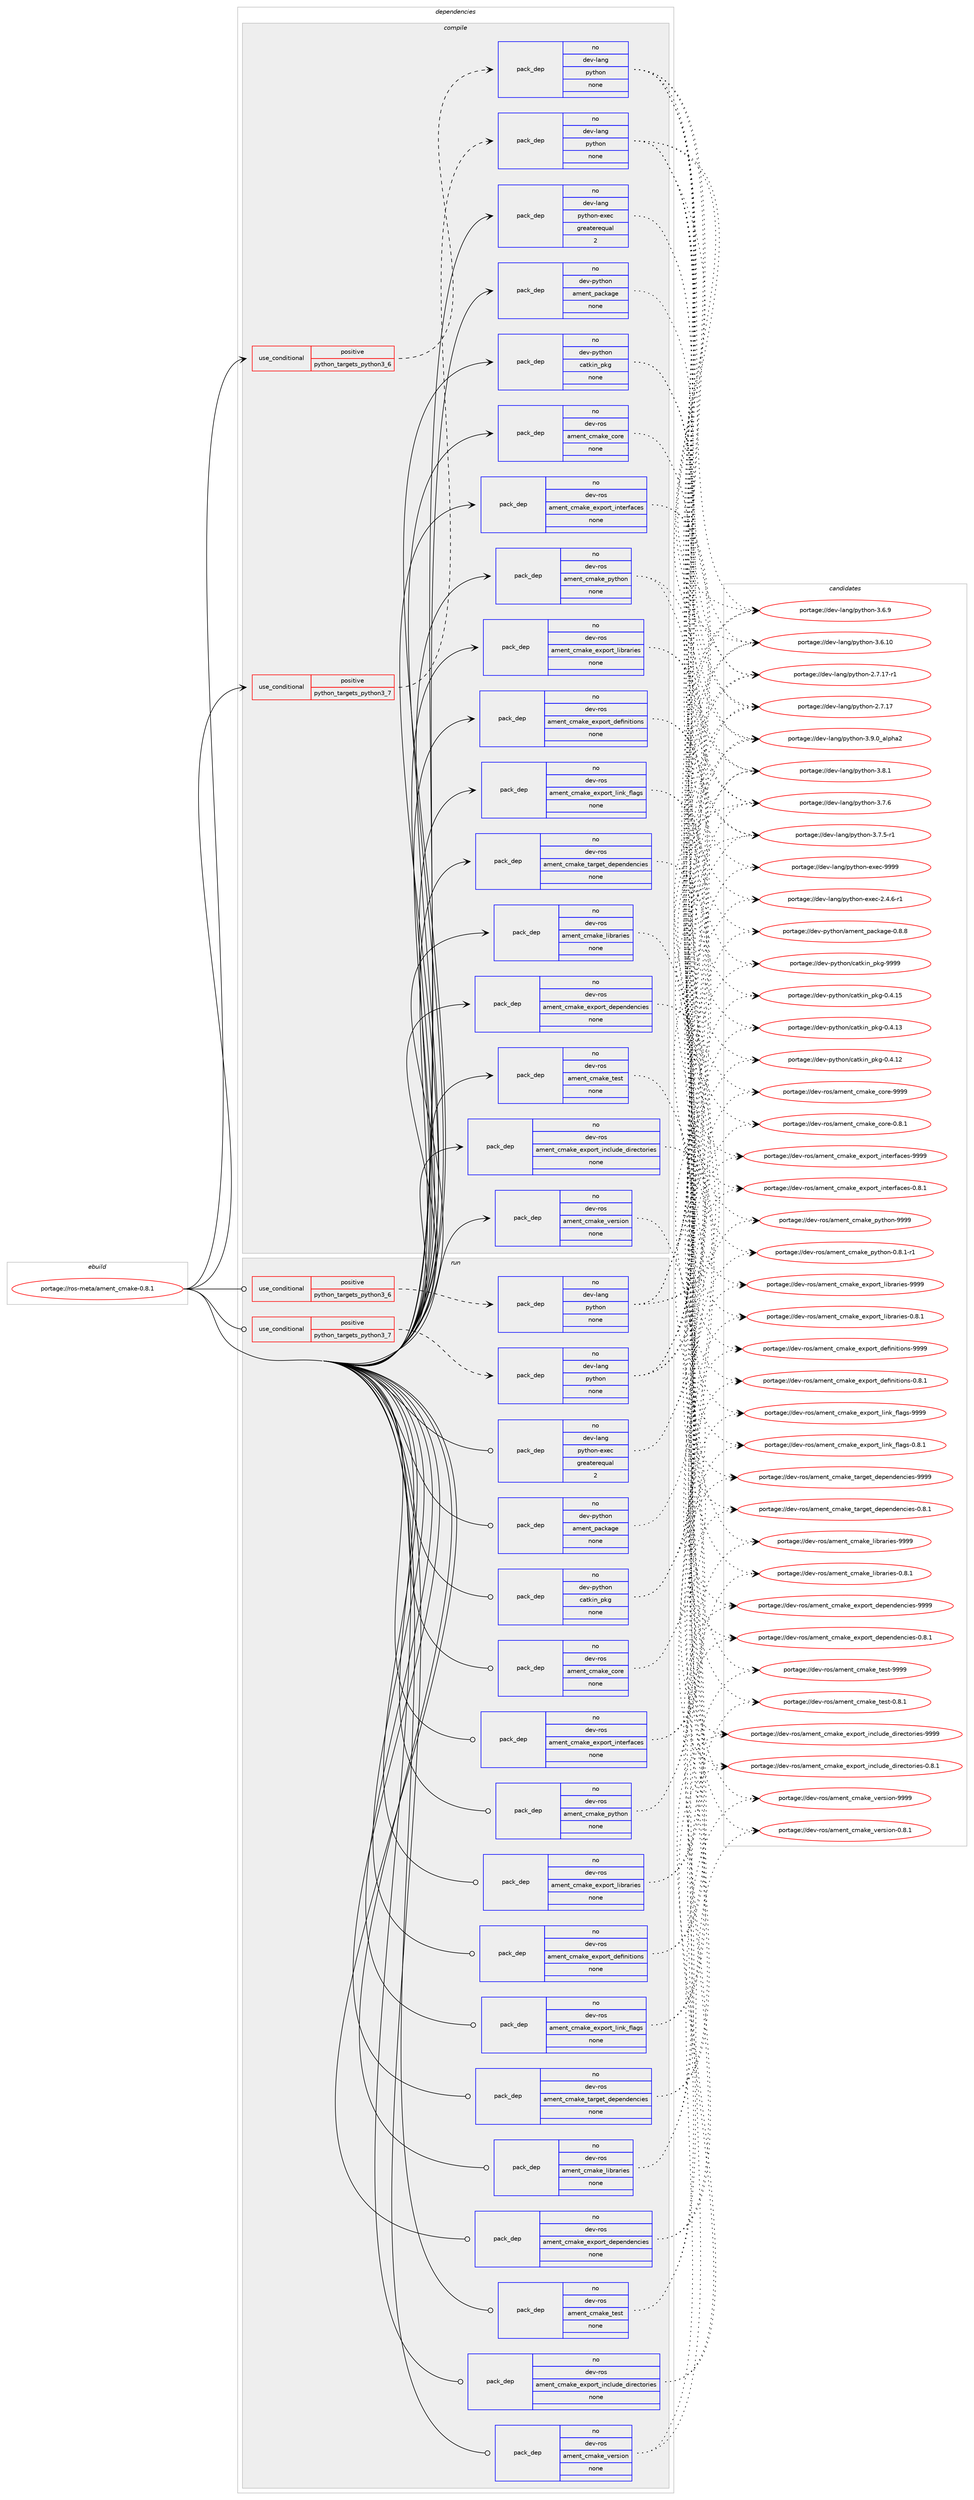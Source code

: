digraph prolog {

# *************
# Graph options
# *************

newrank=true;
concentrate=true;
compound=true;
graph [rankdir=LR,fontname=Helvetica,fontsize=10,ranksep=1.5];#, ranksep=2.5, nodesep=0.2];
edge  [arrowhead=vee];
node  [fontname=Helvetica,fontsize=10];

# **********
# The ebuild
# **********

subgraph cluster_leftcol {
color=gray;
rank=same;
label=<<i>ebuild</i>>;
id [label="portage://ros-meta/ament_cmake-0.8.1", color=red, width=4, href="../ros-meta/ament_cmake-0.8.1.svg"];
}

# ****************
# The dependencies
# ****************

subgraph cluster_midcol {
color=gray;
label=<<i>dependencies</i>>;
subgraph cluster_compile {
fillcolor="#eeeeee";
style=filled;
label=<<i>compile</i>>;
subgraph cond20622 {
dependency105198 [label=<<TABLE BORDER="0" CELLBORDER="1" CELLSPACING="0" CELLPADDING="4"><TR><TD ROWSPAN="3" CELLPADDING="10">use_conditional</TD></TR><TR><TD>positive</TD></TR><TR><TD>python_targets_python3_6</TD></TR></TABLE>>, shape=none, color=red];
subgraph pack82808 {
dependency105199 [label=<<TABLE BORDER="0" CELLBORDER="1" CELLSPACING="0" CELLPADDING="4" WIDTH="220"><TR><TD ROWSPAN="6" CELLPADDING="30">pack_dep</TD></TR><TR><TD WIDTH="110">no</TD></TR><TR><TD>dev-lang</TD></TR><TR><TD>python</TD></TR><TR><TD>none</TD></TR><TR><TD></TD></TR></TABLE>>, shape=none, color=blue];
}
dependency105198:e -> dependency105199:w [weight=20,style="dashed",arrowhead="vee"];
}
id:e -> dependency105198:w [weight=20,style="solid",arrowhead="vee"];
subgraph cond20623 {
dependency105200 [label=<<TABLE BORDER="0" CELLBORDER="1" CELLSPACING="0" CELLPADDING="4"><TR><TD ROWSPAN="3" CELLPADDING="10">use_conditional</TD></TR><TR><TD>positive</TD></TR><TR><TD>python_targets_python3_7</TD></TR></TABLE>>, shape=none, color=red];
subgraph pack82809 {
dependency105201 [label=<<TABLE BORDER="0" CELLBORDER="1" CELLSPACING="0" CELLPADDING="4" WIDTH="220"><TR><TD ROWSPAN="6" CELLPADDING="30">pack_dep</TD></TR><TR><TD WIDTH="110">no</TD></TR><TR><TD>dev-lang</TD></TR><TR><TD>python</TD></TR><TR><TD>none</TD></TR><TR><TD></TD></TR></TABLE>>, shape=none, color=blue];
}
dependency105200:e -> dependency105201:w [weight=20,style="dashed",arrowhead="vee"];
}
id:e -> dependency105200:w [weight=20,style="solid",arrowhead="vee"];
subgraph pack82810 {
dependency105202 [label=<<TABLE BORDER="0" CELLBORDER="1" CELLSPACING="0" CELLPADDING="4" WIDTH="220"><TR><TD ROWSPAN="6" CELLPADDING="30">pack_dep</TD></TR><TR><TD WIDTH="110">no</TD></TR><TR><TD>dev-lang</TD></TR><TR><TD>python-exec</TD></TR><TR><TD>greaterequal</TD></TR><TR><TD>2</TD></TR></TABLE>>, shape=none, color=blue];
}
id:e -> dependency105202:w [weight=20,style="solid",arrowhead="vee"];
subgraph pack82811 {
dependency105203 [label=<<TABLE BORDER="0" CELLBORDER="1" CELLSPACING="0" CELLPADDING="4" WIDTH="220"><TR><TD ROWSPAN="6" CELLPADDING="30">pack_dep</TD></TR><TR><TD WIDTH="110">no</TD></TR><TR><TD>dev-python</TD></TR><TR><TD>ament_package</TD></TR><TR><TD>none</TD></TR><TR><TD></TD></TR></TABLE>>, shape=none, color=blue];
}
id:e -> dependency105203:w [weight=20,style="solid",arrowhead="vee"];
subgraph pack82812 {
dependency105204 [label=<<TABLE BORDER="0" CELLBORDER="1" CELLSPACING="0" CELLPADDING="4" WIDTH="220"><TR><TD ROWSPAN="6" CELLPADDING="30">pack_dep</TD></TR><TR><TD WIDTH="110">no</TD></TR><TR><TD>dev-python</TD></TR><TR><TD>catkin_pkg</TD></TR><TR><TD>none</TD></TR><TR><TD></TD></TR></TABLE>>, shape=none, color=blue];
}
id:e -> dependency105204:w [weight=20,style="solid",arrowhead="vee"];
subgraph pack82813 {
dependency105205 [label=<<TABLE BORDER="0" CELLBORDER="1" CELLSPACING="0" CELLPADDING="4" WIDTH="220"><TR><TD ROWSPAN="6" CELLPADDING="30">pack_dep</TD></TR><TR><TD WIDTH="110">no</TD></TR><TR><TD>dev-ros</TD></TR><TR><TD>ament_cmake_core</TD></TR><TR><TD>none</TD></TR><TR><TD></TD></TR></TABLE>>, shape=none, color=blue];
}
id:e -> dependency105205:w [weight=20,style="solid",arrowhead="vee"];
subgraph pack82814 {
dependency105206 [label=<<TABLE BORDER="0" CELLBORDER="1" CELLSPACING="0" CELLPADDING="4" WIDTH="220"><TR><TD ROWSPAN="6" CELLPADDING="30">pack_dep</TD></TR><TR><TD WIDTH="110">no</TD></TR><TR><TD>dev-ros</TD></TR><TR><TD>ament_cmake_export_definitions</TD></TR><TR><TD>none</TD></TR><TR><TD></TD></TR></TABLE>>, shape=none, color=blue];
}
id:e -> dependency105206:w [weight=20,style="solid",arrowhead="vee"];
subgraph pack82815 {
dependency105207 [label=<<TABLE BORDER="0" CELLBORDER="1" CELLSPACING="0" CELLPADDING="4" WIDTH="220"><TR><TD ROWSPAN="6" CELLPADDING="30">pack_dep</TD></TR><TR><TD WIDTH="110">no</TD></TR><TR><TD>dev-ros</TD></TR><TR><TD>ament_cmake_export_dependencies</TD></TR><TR><TD>none</TD></TR><TR><TD></TD></TR></TABLE>>, shape=none, color=blue];
}
id:e -> dependency105207:w [weight=20,style="solid",arrowhead="vee"];
subgraph pack82816 {
dependency105208 [label=<<TABLE BORDER="0" CELLBORDER="1" CELLSPACING="0" CELLPADDING="4" WIDTH="220"><TR><TD ROWSPAN="6" CELLPADDING="30">pack_dep</TD></TR><TR><TD WIDTH="110">no</TD></TR><TR><TD>dev-ros</TD></TR><TR><TD>ament_cmake_export_include_directories</TD></TR><TR><TD>none</TD></TR><TR><TD></TD></TR></TABLE>>, shape=none, color=blue];
}
id:e -> dependency105208:w [weight=20,style="solid",arrowhead="vee"];
subgraph pack82817 {
dependency105209 [label=<<TABLE BORDER="0" CELLBORDER="1" CELLSPACING="0" CELLPADDING="4" WIDTH="220"><TR><TD ROWSPAN="6" CELLPADDING="30">pack_dep</TD></TR><TR><TD WIDTH="110">no</TD></TR><TR><TD>dev-ros</TD></TR><TR><TD>ament_cmake_export_interfaces</TD></TR><TR><TD>none</TD></TR><TR><TD></TD></TR></TABLE>>, shape=none, color=blue];
}
id:e -> dependency105209:w [weight=20,style="solid",arrowhead="vee"];
subgraph pack82818 {
dependency105210 [label=<<TABLE BORDER="0" CELLBORDER="1" CELLSPACING="0" CELLPADDING="4" WIDTH="220"><TR><TD ROWSPAN="6" CELLPADDING="30">pack_dep</TD></TR><TR><TD WIDTH="110">no</TD></TR><TR><TD>dev-ros</TD></TR><TR><TD>ament_cmake_export_libraries</TD></TR><TR><TD>none</TD></TR><TR><TD></TD></TR></TABLE>>, shape=none, color=blue];
}
id:e -> dependency105210:w [weight=20,style="solid",arrowhead="vee"];
subgraph pack82819 {
dependency105211 [label=<<TABLE BORDER="0" CELLBORDER="1" CELLSPACING="0" CELLPADDING="4" WIDTH="220"><TR><TD ROWSPAN="6" CELLPADDING="30">pack_dep</TD></TR><TR><TD WIDTH="110">no</TD></TR><TR><TD>dev-ros</TD></TR><TR><TD>ament_cmake_export_link_flags</TD></TR><TR><TD>none</TD></TR><TR><TD></TD></TR></TABLE>>, shape=none, color=blue];
}
id:e -> dependency105211:w [weight=20,style="solid",arrowhead="vee"];
subgraph pack82820 {
dependency105212 [label=<<TABLE BORDER="0" CELLBORDER="1" CELLSPACING="0" CELLPADDING="4" WIDTH="220"><TR><TD ROWSPAN="6" CELLPADDING="30">pack_dep</TD></TR><TR><TD WIDTH="110">no</TD></TR><TR><TD>dev-ros</TD></TR><TR><TD>ament_cmake_libraries</TD></TR><TR><TD>none</TD></TR><TR><TD></TD></TR></TABLE>>, shape=none, color=blue];
}
id:e -> dependency105212:w [weight=20,style="solid",arrowhead="vee"];
subgraph pack82821 {
dependency105213 [label=<<TABLE BORDER="0" CELLBORDER="1" CELLSPACING="0" CELLPADDING="4" WIDTH="220"><TR><TD ROWSPAN="6" CELLPADDING="30">pack_dep</TD></TR><TR><TD WIDTH="110">no</TD></TR><TR><TD>dev-ros</TD></TR><TR><TD>ament_cmake_python</TD></TR><TR><TD>none</TD></TR><TR><TD></TD></TR></TABLE>>, shape=none, color=blue];
}
id:e -> dependency105213:w [weight=20,style="solid",arrowhead="vee"];
subgraph pack82822 {
dependency105214 [label=<<TABLE BORDER="0" CELLBORDER="1" CELLSPACING="0" CELLPADDING="4" WIDTH="220"><TR><TD ROWSPAN="6" CELLPADDING="30">pack_dep</TD></TR><TR><TD WIDTH="110">no</TD></TR><TR><TD>dev-ros</TD></TR><TR><TD>ament_cmake_target_dependencies</TD></TR><TR><TD>none</TD></TR><TR><TD></TD></TR></TABLE>>, shape=none, color=blue];
}
id:e -> dependency105214:w [weight=20,style="solid",arrowhead="vee"];
subgraph pack82823 {
dependency105215 [label=<<TABLE BORDER="0" CELLBORDER="1" CELLSPACING="0" CELLPADDING="4" WIDTH="220"><TR><TD ROWSPAN="6" CELLPADDING="30">pack_dep</TD></TR><TR><TD WIDTH="110">no</TD></TR><TR><TD>dev-ros</TD></TR><TR><TD>ament_cmake_test</TD></TR><TR><TD>none</TD></TR><TR><TD></TD></TR></TABLE>>, shape=none, color=blue];
}
id:e -> dependency105215:w [weight=20,style="solid",arrowhead="vee"];
subgraph pack82824 {
dependency105216 [label=<<TABLE BORDER="0" CELLBORDER="1" CELLSPACING="0" CELLPADDING="4" WIDTH="220"><TR><TD ROWSPAN="6" CELLPADDING="30">pack_dep</TD></TR><TR><TD WIDTH="110">no</TD></TR><TR><TD>dev-ros</TD></TR><TR><TD>ament_cmake_version</TD></TR><TR><TD>none</TD></TR><TR><TD></TD></TR></TABLE>>, shape=none, color=blue];
}
id:e -> dependency105216:w [weight=20,style="solid",arrowhead="vee"];
}
subgraph cluster_compileandrun {
fillcolor="#eeeeee";
style=filled;
label=<<i>compile and run</i>>;
}
subgraph cluster_run {
fillcolor="#eeeeee";
style=filled;
label=<<i>run</i>>;
subgraph cond20624 {
dependency105217 [label=<<TABLE BORDER="0" CELLBORDER="1" CELLSPACING="0" CELLPADDING="4"><TR><TD ROWSPAN="3" CELLPADDING="10">use_conditional</TD></TR><TR><TD>positive</TD></TR><TR><TD>python_targets_python3_6</TD></TR></TABLE>>, shape=none, color=red];
subgraph pack82825 {
dependency105218 [label=<<TABLE BORDER="0" CELLBORDER="1" CELLSPACING="0" CELLPADDING="4" WIDTH="220"><TR><TD ROWSPAN="6" CELLPADDING="30">pack_dep</TD></TR><TR><TD WIDTH="110">no</TD></TR><TR><TD>dev-lang</TD></TR><TR><TD>python</TD></TR><TR><TD>none</TD></TR><TR><TD></TD></TR></TABLE>>, shape=none, color=blue];
}
dependency105217:e -> dependency105218:w [weight=20,style="dashed",arrowhead="vee"];
}
id:e -> dependency105217:w [weight=20,style="solid",arrowhead="odot"];
subgraph cond20625 {
dependency105219 [label=<<TABLE BORDER="0" CELLBORDER="1" CELLSPACING="0" CELLPADDING="4"><TR><TD ROWSPAN="3" CELLPADDING="10">use_conditional</TD></TR><TR><TD>positive</TD></TR><TR><TD>python_targets_python3_7</TD></TR></TABLE>>, shape=none, color=red];
subgraph pack82826 {
dependency105220 [label=<<TABLE BORDER="0" CELLBORDER="1" CELLSPACING="0" CELLPADDING="4" WIDTH="220"><TR><TD ROWSPAN="6" CELLPADDING="30">pack_dep</TD></TR><TR><TD WIDTH="110">no</TD></TR><TR><TD>dev-lang</TD></TR><TR><TD>python</TD></TR><TR><TD>none</TD></TR><TR><TD></TD></TR></TABLE>>, shape=none, color=blue];
}
dependency105219:e -> dependency105220:w [weight=20,style="dashed",arrowhead="vee"];
}
id:e -> dependency105219:w [weight=20,style="solid",arrowhead="odot"];
subgraph pack82827 {
dependency105221 [label=<<TABLE BORDER="0" CELLBORDER="1" CELLSPACING="0" CELLPADDING="4" WIDTH="220"><TR><TD ROWSPAN="6" CELLPADDING="30">pack_dep</TD></TR><TR><TD WIDTH="110">no</TD></TR><TR><TD>dev-lang</TD></TR><TR><TD>python-exec</TD></TR><TR><TD>greaterequal</TD></TR><TR><TD>2</TD></TR></TABLE>>, shape=none, color=blue];
}
id:e -> dependency105221:w [weight=20,style="solid",arrowhead="odot"];
subgraph pack82828 {
dependency105222 [label=<<TABLE BORDER="0" CELLBORDER="1" CELLSPACING="0" CELLPADDING="4" WIDTH="220"><TR><TD ROWSPAN="6" CELLPADDING="30">pack_dep</TD></TR><TR><TD WIDTH="110">no</TD></TR><TR><TD>dev-python</TD></TR><TR><TD>ament_package</TD></TR><TR><TD>none</TD></TR><TR><TD></TD></TR></TABLE>>, shape=none, color=blue];
}
id:e -> dependency105222:w [weight=20,style="solid",arrowhead="odot"];
subgraph pack82829 {
dependency105223 [label=<<TABLE BORDER="0" CELLBORDER="1" CELLSPACING="0" CELLPADDING="4" WIDTH="220"><TR><TD ROWSPAN="6" CELLPADDING="30">pack_dep</TD></TR><TR><TD WIDTH="110">no</TD></TR><TR><TD>dev-python</TD></TR><TR><TD>catkin_pkg</TD></TR><TR><TD>none</TD></TR><TR><TD></TD></TR></TABLE>>, shape=none, color=blue];
}
id:e -> dependency105223:w [weight=20,style="solid",arrowhead="odot"];
subgraph pack82830 {
dependency105224 [label=<<TABLE BORDER="0" CELLBORDER="1" CELLSPACING="0" CELLPADDING="4" WIDTH="220"><TR><TD ROWSPAN="6" CELLPADDING="30">pack_dep</TD></TR><TR><TD WIDTH="110">no</TD></TR><TR><TD>dev-ros</TD></TR><TR><TD>ament_cmake_core</TD></TR><TR><TD>none</TD></TR><TR><TD></TD></TR></TABLE>>, shape=none, color=blue];
}
id:e -> dependency105224:w [weight=20,style="solid",arrowhead="odot"];
subgraph pack82831 {
dependency105225 [label=<<TABLE BORDER="0" CELLBORDER="1" CELLSPACING="0" CELLPADDING="4" WIDTH="220"><TR><TD ROWSPAN="6" CELLPADDING="30">pack_dep</TD></TR><TR><TD WIDTH="110">no</TD></TR><TR><TD>dev-ros</TD></TR><TR><TD>ament_cmake_export_definitions</TD></TR><TR><TD>none</TD></TR><TR><TD></TD></TR></TABLE>>, shape=none, color=blue];
}
id:e -> dependency105225:w [weight=20,style="solid",arrowhead="odot"];
subgraph pack82832 {
dependency105226 [label=<<TABLE BORDER="0" CELLBORDER="1" CELLSPACING="0" CELLPADDING="4" WIDTH="220"><TR><TD ROWSPAN="6" CELLPADDING="30">pack_dep</TD></TR><TR><TD WIDTH="110">no</TD></TR><TR><TD>dev-ros</TD></TR><TR><TD>ament_cmake_export_dependencies</TD></TR><TR><TD>none</TD></TR><TR><TD></TD></TR></TABLE>>, shape=none, color=blue];
}
id:e -> dependency105226:w [weight=20,style="solid",arrowhead="odot"];
subgraph pack82833 {
dependency105227 [label=<<TABLE BORDER="0" CELLBORDER="1" CELLSPACING="0" CELLPADDING="4" WIDTH="220"><TR><TD ROWSPAN="6" CELLPADDING="30">pack_dep</TD></TR><TR><TD WIDTH="110">no</TD></TR><TR><TD>dev-ros</TD></TR><TR><TD>ament_cmake_export_include_directories</TD></TR><TR><TD>none</TD></TR><TR><TD></TD></TR></TABLE>>, shape=none, color=blue];
}
id:e -> dependency105227:w [weight=20,style="solid",arrowhead="odot"];
subgraph pack82834 {
dependency105228 [label=<<TABLE BORDER="0" CELLBORDER="1" CELLSPACING="0" CELLPADDING="4" WIDTH="220"><TR><TD ROWSPAN="6" CELLPADDING="30">pack_dep</TD></TR><TR><TD WIDTH="110">no</TD></TR><TR><TD>dev-ros</TD></TR><TR><TD>ament_cmake_export_interfaces</TD></TR><TR><TD>none</TD></TR><TR><TD></TD></TR></TABLE>>, shape=none, color=blue];
}
id:e -> dependency105228:w [weight=20,style="solid",arrowhead="odot"];
subgraph pack82835 {
dependency105229 [label=<<TABLE BORDER="0" CELLBORDER="1" CELLSPACING="0" CELLPADDING="4" WIDTH="220"><TR><TD ROWSPAN="6" CELLPADDING="30">pack_dep</TD></TR><TR><TD WIDTH="110">no</TD></TR><TR><TD>dev-ros</TD></TR><TR><TD>ament_cmake_export_libraries</TD></TR><TR><TD>none</TD></TR><TR><TD></TD></TR></TABLE>>, shape=none, color=blue];
}
id:e -> dependency105229:w [weight=20,style="solid",arrowhead="odot"];
subgraph pack82836 {
dependency105230 [label=<<TABLE BORDER="0" CELLBORDER="1" CELLSPACING="0" CELLPADDING="4" WIDTH="220"><TR><TD ROWSPAN="6" CELLPADDING="30">pack_dep</TD></TR><TR><TD WIDTH="110">no</TD></TR><TR><TD>dev-ros</TD></TR><TR><TD>ament_cmake_export_link_flags</TD></TR><TR><TD>none</TD></TR><TR><TD></TD></TR></TABLE>>, shape=none, color=blue];
}
id:e -> dependency105230:w [weight=20,style="solid",arrowhead="odot"];
subgraph pack82837 {
dependency105231 [label=<<TABLE BORDER="0" CELLBORDER="1" CELLSPACING="0" CELLPADDING="4" WIDTH="220"><TR><TD ROWSPAN="6" CELLPADDING="30">pack_dep</TD></TR><TR><TD WIDTH="110">no</TD></TR><TR><TD>dev-ros</TD></TR><TR><TD>ament_cmake_libraries</TD></TR><TR><TD>none</TD></TR><TR><TD></TD></TR></TABLE>>, shape=none, color=blue];
}
id:e -> dependency105231:w [weight=20,style="solid",arrowhead="odot"];
subgraph pack82838 {
dependency105232 [label=<<TABLE BORDER="0" CELLBORDER="1" CELLSPACING="0" CELLPADDING="4" WIDTH="220"><TR><TD ROWSPAN="6" CELLPADDING="30">pack_dep</TD></TR><TR><TD WIDTH="110">no</TD></TR><TR><TD>dev-ros</TD></TR><TR><TD>ament_cmake_python</TD></TR><TR><TD>none</TD></TR><TR><TD></TD></TR></TABLE>>, shape=none, color=blue];
}
id:e -> dependency105232:w [weight=20,style="solid",arrowhead="odot"];
subgraph pack82839 {
dependency105233 [label=<<TABLE BORDER="0" CELLBORDER="1" CELLSPACING="0" CELLPADDING="4" WIDTH="220"><TR><TD ROWSPAN="6" CELLPADDING="30">pack_dep</TD></TR><TR><TD WIDTH="110">no</TD></TR><TR><TD>dev-ros</TD></TR><TR><TD>ament_cmake_target_dependencies</TD></TR><TR><TD>none</TD></TR><TR><TD></TD></TR></TABLE>>, shape=none, color=blue];
}
id:e -> dependency105233:w [weight=20,style="solid",arrowhead="odot"];
subgraph pack82840 {
dependency105234 [label=<<TABLE BORDER="0" CELLBORDER="1" CELLSPACING="0" CELLPADDING="4" WIDTH="220"><TR><TD ROWSPAN="6" CELLPADDING="30">pack_dep</TD></TR><TR><TD WIDTH="110">no</TD></TR><TR><TD>dev-ros</TD></TR><TR><TD>ament_cmake_test</TD></TR><TR><TD>none</TD></TR><TR><TD></TD></TR></TABLE>>, shape=none, color=blue];
}
id:e -> dependency105234:w [weight=20,style="solid",arrowhead="odot"];
subgraph pack82841 {
dependency105235 [label=<<TABLE BORDER="0" CELLBORDER="1" CELLSPACING="0" CELLPADDING="4" WIDTH="220"><TR><TD ROWSPAN="6" CELLPADDING="30">pack_dep</TD></TR><TR><TD WIDTH="110">no</TD></TR><TR><TD>dev-ros</TD></TR><TR><TD>ament_cmake_version</TD></TR><TR><TD>none</TD></TR><TR><TD></TD></TR></TABLE>>, shape=none, color=blue];
}
id:e -> dependency105235:w [weight=20,style="solid",arrowhead="odot"];
}
}

# **************
# The candidates
# **************

subgraph cluster_choices {
rank=same;
color=gray;
label=<<i>candidates</i>>;

subgraph choice82808 {
color=black;
nodesep=1;
choice10010111845108971101034711212111610411111045514657464895971081121049750 [label="portage://dev-lang/python-3.9.0_alpha2", color=red, width=4,href="../dev-lang/python-3.9.0_alpha2.svg"];
choice100101118451089711010347112121116104111110455146564649 [label="portage://dev-lang/python-3.8.1", color=red, width=4,href="../dev-lang/python-3.8.1.svg"];
choice100101118451089711010347112121116104111110455146554654 [label="portage://dev-lang/python-3.7.6", color=red, width=4,href="../dev-lang/python-3.7.6.svg"];
choice1001011184510897110103471121211161041111104551465546534511449 [label="portage://dev-lang/python-3.7.5-r1", color=red, width=4,href="../dev-lang/python-3.7.5-r1.svg"];
choice100101118451089711010347112121116104111110455146544657 [label="portage://dev-lang/python-3.6.9", color=red, width=4,href="../dev-lang/python-3.6.9.svg"];
choice10010111845108971101034711212111610411111045514654464948 [label="portage://dev-lang/python-3.6.10", color=red, width=4,href="../dev-lang/python-3.6.10.svg"];
choice100101118451089711010347112121116104111110455046554649554511449 [label="portage://dev-lang/python-2.7.17-r1", color=red, width=4,href="../dev-lang/python-2.7.17-r1.svg"];
choice10010111845108971101034711212111610411111045504655464955 [label="portage://dev-lang/python-2.7.17", color=red, width=4,href="../dev-lang/python-2.7.17.svg"];
dependency105199:e -> choice10010111845108971101034711212111610411111045514657464895971081121049750:w [style=dotted,weight="100"];
dependency105199:e -> choice100101118451089711010347112121116104111110455146564649:w [style=dotted,weight="100"];
dependency105199:e -> choice100101118451089711010347112121116104111110455146554654:w [style=dotted,weight="100"];
dependency105199:e -> choice1001011184510897110103471121211161041111104551465546534511449:w [style=dotted,weight="100"];
dependency105199:e -> choice100101118451089711010347112121116104111110455146544657:w [style=dotted,weight="100"];
dependency105199:e -> choice10010111845108971101034711212111610411111045514654464948:w [style=dotted,weight="100"];
dependency105199:e -> choice100101118451089711010347112121116104111110455046554649554511449:w [style=dotted,weight="100"];
dependency105199:e -> choice10010111845108971101034711212111610411111045504655464955:w [style=dotted,weight="100"];
}
subgraph choice82809 {
color=black;
nodesep=1;
choice10010111845108971101034711212111610411111045514657464895971081121049750 [label="portage://dev-lang/python-3.9.0_alpha2", color=red, width=4,href="../dev-lang/python-3.9.0_alpha2.svg"];
choice100101118451089711010347112121116104111110455146564649 [label="portage://dev-lang/python-3.8.1", color=red, width=4,href="../dev-lang/python-3.8.1.svg"];
choice100101118451089711010347112121116104111110455146554654 [label="portage://dev-lang/python-3.7.6", color=red, width=4,href="../dev-lang/python-3.7.6.svg"];
choice1001011184510897110103471121211161041111104551465546534511449 [label="portage://dev-lang/python-3.7.5-r1", color=red, width=4,href="../dev-lang/python-3.7.5-r1.svg"];
choice100101118451089711010347112121116104111110455146544657 [label="portage://dev-lang/python-3.6.9", color=red, width=4,href="../dev-lang/python-3.6.9.svg"];
choice10010111845108971101034711212111610411111045514654464948 [label="portage://dev-lang/python-3.6.10", color=red, width=4,href="../dev-lang/python-3.6.10.svg"];
choice100101118451089711010347112121116104111110455046554649554511449 [label="portage://dev-lang/python-2.7.17-r1", color=red, width=4,href="../dev-lang/python-2.7.17-r1.svg"];
choice10010111845108971101034711212111610411111045504655464955 [label="portage://dev-lang/python-2.7.17", color=red, width=4,href="../dev-lang/python-2.7.17.svg"];
dependency105201:e -> choice10010111845108971101034711212111610411111045514657464895971081121049750:w [style=dotted,weight="100"];
dependency105201:e -> choice100101118451089711010347112121116104111110455146564649:w [style=dotted,weight="100"];
dependency105201:e -> choice100101118451089711010347112121116104111110455146554654:w [style=dotted,weight="100"];
dependency105201:e -> choice1001011184510897110103471121211161041111104551465546534511449:w [style=dotted,weight="100"];
dependency105201:e -> choice100101118451089711010347112121116104111110455146544657:w [style=dotted,weight="100"];
dependency105201:e -> choice10010111845108971101034711212111610411111045514654464948:w [style=dotted,weight="100"];
dependency105201:e -> choice100101118451089711010347112121116104111110455046554649554511449:w [style=dotted,weight="100"];
dependency105201:e -> choice10010111845108971101034711212111610411111045504655464955:w [style=dotted,weight="100"];
}
subgraph choice82810 {
color=black;
nodesep=1;
choice10010111845108971101034711212111610411111045101120101994557575757 [label="portage://dev-lang/python-exec-9999", color=red, width=4,href="../dev-lang/python-exec-9999.svg"];
choice10010111845108971101034711212111610411111045101120101994550465246544511449 [label="portage://dev-lang/python-exec-2.4.6-r1", color=red, width=4,href="../dev-lang/python-exec-2.4.6-r1.svg"];
dependency105202:e -> choice10010111845108971101034711212111610411111045101120101994557575757:w [style=dotted,weight="100"];
dependency105202:e -> choice10010111845108971101034711212111610411111045101120101994550465246544511449:w [style=dotted,weight="100"];
}
subgraph choice82811 {
color=black;
nodesep=1;
choice10010111845112121116104111110479710910111011695112979910797103101454846564656 [label="portage://dev-python/ament_package-0.8.8", color=red, width=4,href="../dev-python/ament_package-0.8.8.svg"];
dependency105203:e -> choice10010111845112121116104111110479710910111011695112979910797103101454846564656:w [style=dotted,weight="100"];
}
subgraph choice82812 {
color=black;
nodesep=1;
choice10010111845112121116104111110479997116107105110951121071034557575757 [label="portage://dev-python/catkin_pkg-9999", color=red, width=4,href="../dev-python/catkin_pkg-9999.svg"];
choice100101118451121211161041111104799971161071051109511210710345484652464953 [label="portage://dev-python/catkin_pkg-0.4.15", color=red, width=4,href="../dev-python/catkin_pkg-0.4.15.svg"];
choice100101118451121211161041111104799971161071051109511210710345484652464951 [label="portage://dev-python/catkin_pkg-0.4.13", color=red, width=4,href="../dev-python/catkin_pkg-0.4.13.svg"];
choice100101118451121211161041111104799971161071051109511210710345484652464950 [label="portage://dev-python/catkin_pkg-0.4.12", color=red, width=4,href="../dev-python/catkin_pkg-0.4.12.svg"];
dependency105204:e -> choice10010111845112121116104111110479997116107105110951121071034557575757:w [style=dotted,weight="100"];
dependency105204:e -> choice100101118451121211161041111104799971161071051109511210710345484652464953:w [style=dotted,weight="100"];
dependency105204:e -> choice100101118451121211161041111104799971161071051109511210710345484652464951:w [style=dotted,weight="100"];
dependency105204:e -> choice100101118451121211161041111104799971161071051109511210710345484652464950:w [style=dotted,weight="100"];
}
subgraph choice82813 {
color=black;
nodesep=1;
choice10010111845114111115479710910111011695991099710710195991111141014557575757 [label="portage://dev-ros/ament_cmake_core-9999", color=red, width=4,href="../dev-ros/ament_cmake_core-9999.svg"];
choice1001011184511411111547971091011101169599109971071019599111114101454846564649 [label="portage://dev-ros/ament_cmake_core-0.8.1", color=red, width=4,href="../dev-ros/ament_cmake_core-0.8.1.svg"];
dependency105205:e -> choice10010111845114111115479710910111011695991099710710195991111141014557575757:w [style=dotted,weight="100"];
dependency105205:e -> choice1001011184511411111547971091011101169599109971071019599111114101454846564649:w [style=dotted,weight="100"];
}
subgraph choice82814 {
color=black;
nodesep=1;
choice10010111845114111115479710910111011695991099710710195101120112111114116951001011021051101051161051111101154557575757 [label="portage://dev-ros/ament_cmake_export_definitions-9999", color=red, width=4,href="../dev-ros/ament_cmake_export_definitions-9999.svg"];
choice1001011184511411111547971091011101169599109971071019510112011211111411695100101102105110105116105111110115454846564649 [label="portage://dev-ros/ament_cmake_export_definitions-0.8.1", color=red, width=4,href="../dev-ros/ament_cmake_export_definitions-0.8.1.svg"];
dependency105206:e -> choice10010111845114111115479710910111011695991099710710195101120112111114116951001011021051101051161051111101154557575757:w [style=dotted,weight="100"];
dependency105206:e -> choice1001011184511411111547971091011101169599109971071019510112011211111411695100101102105110105116105111110115454846564649:w [style=dotted,weight="100"];
}
subgraph choice82815 {
color=black;
nodesep=1;
choice1001011184511411111547971091011101169599109971071019510112011211111411695100101112101110100101110991051011154557575757 [label="portage://dev-ros/ament_cmake_export_dependencies-9999", color=red, width=4,href="../dev-ros/ament_cmake_export_dependencies-9999.svg"];
choice100101118451141111154797109101110116959910997107101951011201121111141169510010111210111010010111099105101115454846564649 [label="portage://dev-ros/ament_cmake_export_dependencies-0.8.1", color=red, width=4,href="../dev-ros/ament_cmake_export_dependencies-0.8.1.svg"];
dependency105207:e -> choice1001011184511411111547971091011101169599109971071019510112011211111411695100101112101110100101110991051011154557575757:w [style=dotted,weight="100"];
dependency105207:e -> choice100101118451141111154797109101110116959910997107101951011201121111141169510010111210111010010111099105101115454846564649:w [style=dotted,weight="100"];
}
subgraph choice82816 {
color=black;
nodesep=1;
choice10010111845114111115479710910111011695991099710710195101120112111114116951051109910811710010195100105114101991161111141051011154557575757 [label="portage://dev-ros/ament_cmake_export_include_directories-9999", color=red, width=4,href="../dev-ros/ament_cmake_export_include_directories-9999.svg"];
choice1001011184511411111547971091011101169599109971071019510112011211111411695105110991081171001019510010511410199116111114105101115454846564649 [label="portage://dev-ros/ament_cmake_export_include_directories-0.8.1", color=red, width=4,href="../dev-ros/ament_cmake_export_include_directories-0.8.1.svg"];
dependency105208:e -> choice10010111845114111115479710910111011695991099710710195101120112111114116951051109910811710010195100105114101991161111141051011154557575757:w [style=dotted,weight="100"];
dependency105208:e -> choice1001011184511411111547971091011101169599109971071019510112011211111411695105110991081171001019510010511410199116111114105101115454846564649:w [style=dotted,weight="100"];
}
subgraph choice82817 {
color=black;
nodesep=1;
choice100101118451141111154797109101110116959910997107101951011201121111141169510511011610111410297991011154557575757 [label="portage://dev-ros/ament_cmake_export_interfaces-9999", color=red, width=4,href="../dev-ros/ament_cmake_export_interfaces-9999.svg"];
choice10010111845114111115479710910111011695991099710710195101120112111114116951051101161011141029799101115454846564649 [label="portage://dev-ros/ament_cmake_export_interfaces-0.8.1", color=red, width=4,href="../dev-ros/ament_cmake_export_interfaces-0.8.1.svg"];
dependency105209:e -> choice100101118451141111154797109101110116959910997107101951011201121111141169510511011610111410297991011154557575757:w [style=dotted,weight="100"];
dependency105209:e -> choice10010111845114111115479710910111011695991099710710195101120112111114116951051101161011141029799101115454846564649:w [style=dotted,weight="100"];
}
subgraph choice82818 {
color=black;
nodesep=1;
choice100101118451141111154797109101110116959910997107101951011201121111141169510810598114971141051011154557575757 [label="portage://dev-ros/ament_cmake_export_libraries-9999", color=red, width=4,href="../dev-ros/ament_cmake_export_libraries-9999.svg"];
choice10010111845114111115479710910111011695991099710710195101120112111114116951081059811497114105101115454846564649 [label="portage://dev-ros/ament_cmake_export_libraries-0.8.1", color=red, width=4,href="../dev-ros/ament_cmake_export_libraries-0.8.1.svg"];
dependency105210:e -> choice100101118451141111154797109101110116959910997107101951011201121111141169510810598114971141051011154557575757:w [style=dotted,weight="100"];
dependency105210:e -> choice10010111845114111115479710910111011695991099710710195101120112111114116951081059811497114105101115454846564649:w [style=dotted,weight="100"];
}
subgraph choice82819 {
color=black;
nodesep=1;
choice100101118451141111154797109101110116959910997107101951011201121111141169510810511010795102108971031154557575757 [label="portage://dev-ros/ament_cmake_export_link_flags-9999", color=red, width=4,href="../dev-ros/ament_cmake_export_link_flags-9999.svg"];
choice10010111845114111115479710910111011695991099710710195101120112111114116951081051101079510210897103115454846564649 [label="portage://dev-ros/ament_cmake_export_link_flags-0.8.1", color=red, width=4,href="../dev-ros/ament_cmake_export_link_flags-0.8.1.svg"];
dependency105211:e -> choice100101118451141111154797109101110116959910997107101951011201121111141169510810511010795102108971031154557575757:w [style=dotted,weight="100"];
dependency105211:e -> choice10010111845114111115479710910111011695991099710710195101120112111114116951081051101079510210897103115454846564649:w [style=dotted,weight="100"];
}
subgraph choice82820 {
color=black;
nodesep=1;
choice1001011184511411111547971091011101169599109971071019510810598114971141051011154557575757 [label="portage://dev-ros/ament_cmake_libraries-9999", color=red, width=4,href="../dev-ros/ament_cmake_libraries-9999.svg"];
choice100101118451141111154797109101110116959910997107101951081059811497114105101115454846564649 [label="portage://dev-ros/ament_cmake_libraries-0.8.1", color=red, width=4,href="../dev-ros/ament_cmake_libraries-0.8.1.svg"];
dependency105212:e -> choice1001011184511411111547971091011101169599109971071019510810598114971141051011154557575757:w [style=dotted,weight="100"];
dependency105212:e -> choice100101118451141111154797109101110116959910997107101951081059811497114105101115454846564649:w [style=dotted,weight="100"];
}
subgraph choice82821 {
color=black;
nodesep=1;
choice100101118451141111154797109101110116959910997107101951121211161041111104557575757 [label="portage://dev-ros/ament_cmake_python-9999", color=red, width=4,href="../dev-ros/ament_cmake_python-9999.svg"];
choice100101118451141111154797109101110116959910997107101951121211161041111104548465646494511449 [label="portage://dev-ros/ament_cmake_python-0.8.1-r1", color=red, width=4,href="../dev-ros/ament_cmake_python-0.8.1-r1.svg"];
dependency105213:e -> choice100101118451141111154797109101110116959910997107101951121211161041111104557575757:w [style=dotted,weight="100"];
dependency105213:e -> choice100101118451141111154797109101110116959910997107101951121211161041111104548465646494511449:w [style=dotted,weight="100"];
}
subgraph choice82822 {
color=black;
nodesep=1;
choice100101118451141111154797109101110116959910997107101951169711410310111695100101112101110100101110991051011154557575757 [label="portage://dev-ros/ament_cmake_target_dependencies-9999", color=red, width=4,href="../dev-ros/ament_cmake_target_dependencies-9999.svg"];
choice10010111845114111115479710910111011695991099710710195116971141031011169510010111210111010010111099105101115454846564649 [label="portage://dev-ros/ament_cmake_target_dependencies-0.8.1", color=red, width=4,href="../dev-ros/ament_cmake_target_dependencies-0.8.1.svg"];
dependency105214:e -> choice100101118451141111154797109101110116959910997107101951169711410310111695100101112101110100101110991051011154557575757:w [style=dotted,weight="100"];
dependency105214:e -> choice10010111845114111115479710910111011695991099710710195116971141031011169510010111210111010010111099105101115454846564649:w [style=dotted,weight="100"];
}
subgraph choice82823 {
color=black;
nodesep=1;
choice100101118451141111154797109101110116959910997107101951161011151164557575757 [label="portage://dev-ros/ament_cmake_test-9999", color=red, width=4,href="../dev-ros/ament_cmake_test-9999.svg"];
choice10010111845114111115479710910111011695991099710710195116101115116454846564649 [label="portage://dev-ros/ament_cmake_test-0.8.1", color=red, width=4,href="../dev-ros/ament_cmake_test-0.8.1.svg"];
dependency105215:e -> choice100101118451141111154797109101110116959910997107101951161011151164557575757:w [style=dotted,weight="100"];
dependency105215:e -> choice10010111845114111115479710910111011695991099710710195116101115116454846564649:w [style=dotted,weight="100"];
}
subgraph choice82824 {
color=black;
nodesep=1;
choice100101118451141111154797109101110116959910997107101951181011141151051111104557575757 [label="portage://dev-ros/ament_cmake_version-9999", color=red, width=4,href="../dev-ros/ament_cmake_version-9999.svg"];
choice10010111845114111115479710910111011695991099710710195118101114115105111110454846564649 [label="portage://dev-ros/ament_cmake_version-0.8.1", color=red, width=4,href="../dev-ros/ament_cmake_version-0.8.1.svg"];
dependency105216:e -> choice100101118451141111154797109101110116959910997107101951181011141151051111104557575757:w [style=dotted,weight="100"];
dependency105216:e -> choice10010111845114111115479710910111011695991099710710195118101114115105111110454846564649:w [style=dotted,weight="100"];
}
subgraph choice82825 {
color=black;
nodesep=1;
choice10010111845108971101034711212111610411111045514657464895971081121049750 [label="portage://dev-lang/python-3.9.0_alpha2", color=red, width=4,href="../dev-lang/python-3.9.0_alpha2.svg"];
choice100101118451089711010347112121116104111110455146564649 [label="portage://dev-lang/python-3.8.1", color=red, width=4,href="../dev-lang/python-3.8.1.svg"];
choice100101118451089711010347112121116104111110455146554654 [label="portage://dev-lang/python-3.7.6", color=red, width=4,href="../dev-lang/python-3.7.6.svg"];
choice1001011184510897110103471121211161041111104551465546534511449 [label="portage://dev-lang/python-3.7.5-r1", color=red, width=4,href="../dev-lang/python-3.7.5-r1.svg"];
choice100101118451089711010347112121116104111110455146544657 [label="portage://dev-lang/python-3.6.9", color=red, width=4,href="../dev-lang/python-3.6.9.svg"];
choice10010111845108971101034711212111610411111045514654464948 [label="portage://dev-lang/python-3.6.10", color=red, width=4,href="../dev-lang/python-3.6.10.svg"];
choice100101118451089711010347112121116104111110455046554649554511449 [label="portage://dev-lang/python-2.7.17-r1", color=red, width=4,href="../dev-lang/python-2.7.17-r1.svg"];
choice10010111845108971101034711212111610411111045504655464955 [label="portage://dev-lang/python-2.7.17", color=red, width=4,href="../dev-lang/python-2.7.17.svg"];
dependency105218:e -> choice10010111845108971101034711212111610411111045514657464895971081121049750:w [style=dotted,weight="100"];
dependency105218:e -> choice100101118451089711010347112121116104111110455146564649:w [style=dotted,weight="100"];
dependency105218:e -> choice100101118451089711010347112121116104111110455146554654:w [style=dotted,weight="100"];
dependency105218:e -> choice1001011184510897110103471121211161041111104551465546534511449:w [style=dotted,weight="100"];
dependency105218:e -> choice100101118451089711010347112121116104111110455146544657:w [style=dotted,weight="100"];
dependency105218:e -> choice10010111845108971101034711212111610411111045514654464948:w [style=dotted,weight="100"];
dependency105218:e -> choice100101118451089711010347112121116104111110455046554649554511449:w [style=dotted,weight="100"];
dependency105218:e -> choice10010111845108971101034711212111610411111045504655464955:w [style=dotted,weight="100"];
}
subgraph choice82826 {
color=black;
nodesep=1;
choice10010111845108971101034711212111610411111045514657464895971081121049750 [label="portage://dev-lang/python-3.9.0_alpha2", color=red, width=4,href="../dev-lang/python-3.9.0_alpha2.svg"];
choice100101118451089711010347112121116104111110455146564649 [label="portage://dev-lang/python-3.8.1", color=red, width=4,href="../dev-lang/python-3.8.1.svg"];
choice100101118451089711010347112121116104111110455146554654 [label="portage://dev-lang/python-3.7.6", color=red, width=4,href="../dev-lang/python-3.7.6.svg"];
choice1001011184510897110103471121211161041111104551465546534511449 [label="portage://dev-lang/python-3.7.5-r1", color=red, width=4,href="../dev-lang/python-3.7.5-r1.svg"];
choice100101118451089711010347112121116104111110455146544657 [label="portage://dev-lang/python-3.6.9", color=red, width=4,href="../dev-lang/python-3.6.9.svg"];
choice10010111845108971101034711212111610411111045514654464948 [label="portage://dev-lang/python-3.6.10", color=red, width=4,href="../dev-lang/python-3.6.10.svg"];
choice100101118451089711010347112121116104111110455046554649554511449 [label="portage://dev-lang/python-2.7.17-r1", color=red, width=4,href="../dev-lang/python-2.7.17-r1.svg"];
choice10010111845108971101034711212111610411111045504655464955 [label="portage://dev-lang/python-2.7.17", color=red, width=4,href="../dev-lang/python-2.7.17.svg"];
dependency105220:e -> choice10010111845108971101034711212111610411111045514657464895971081121049750:w [style=dotted,weight="100"];
dependency105220:e -> choice100101118451089711010347112121116104111110455146564649:w [style=dotted,weight="100"];
dependency105220:e -> choice100101118451089711010347112121116104111110455146554654:w [style=dotted,weight="100"];
dependency105220:e -> choice1001011184510897110103471121211161041111104551465546534511449:w [style=dotted,weight="100"];
dependency105220:e -> choice100101118451089711010347112121116104111110455146544657:w [style=dotted,weight="100"];
dependency105220:e -> choice10010111845108971101034711212111610411111045514654464948:w [style=dotted,weight="100"];
dependency105220:e -> choice100101118451089711010347112121116104111110455046554649554511449:w [style=dotted,weight="100"];
dependency105220:e -> choice10010111845108971101034711212111610411111045504655464955:w [style=dotted,weight="100"];
}
subgraph choice82827 {
color=black;
nodesep=1;
choice10010111845108971101034711212111610411111045101120101994557575757 [label="portage://dev-lang/python-exec-9999", color=red, width=4,href="../dev-lang/python-exec-9999.svg"];
choice10010111845108971101034711212111610411111045101120101994550465246544511449 [label="portage://dev-lang/python-exec-2.4.6-r1", color=red, width=4,href="../dev-lang/python-exec-2.4.6-r1.svg"];
dependency105221:e -> choice10010111845108971101034711212111610411111045101120101994557575757:w [style=dotted,weight="100"];
dependency105221:e -> choice10010111845108971101034711212111610411111045101120101994550465246544511449:w [style=dotted,weight="100"];
}
subgraph choice82828 {
color=black;
nodesep=1;
choice10010111845112121116104111110479710910111011695112979910797103101454846564656 [label="portage://dev-python/ament_package-0.8.8", color=red, width=4,href="../dev-python/ament_package-0.8.8.svg"];
dependency105222:e -> choice10010111845112121116104111110479710910111011695112979910797103101454846564656:w [style=dotted,weight="100"];
}
subgraph choice82829 {
color=black;
nodesep=1;
choice10010111845112121116104111110479997116107105110951121071034557575757 [label="portage://dev-python/catkin_pkg-9999", color=red, width=4,href="../dev-python/catkin_pkg-9999.svg"];
choice100101118451121211161041111104799971161071051109511210710345484652464953 [label="portage://dev-python/catkin_pkg-0.4.15", color=red, width=4,href="../dev-python/catkin_pkg-0.4.15.svg"];
choice100101118451121211161041111104799971161071051109511210710345484652464951 [label="portage://dev-python/catkin_pkg-0.4.13", color=red, width=4,href="../dev-python/catkin_pkg-0.4.13.svg"];
choice100101118451121211161041111104799971161071051109511210710345484652464950 [label="portage://dev-python/catkin_pkg-0.4.12", color=red, width=4,href="../dev-python/catkin_pkg-0.4.12.svg"];
dependency105223:e -> choice10010111845112121116104111110479997116107105110951121071034557575757:w [style=dotted,weight="100"];
dependency105223:e -> choice100101118451121211161041111104799971161071051109511210710345484652464953:w [style=dotted,weight="100"];
dependency105223:e -> choice100101118451121211161041111104799971161071051109511210710345484652464951:w [style=dotted,weight="100"];
dependency105223:e -> choice100101118451121211161041111104799971161071051109511210710345484652464950:w [style=dotted,weight="100"];
}
subgraph choice82830 {
color=black;
nodesep=1;
choice10010111845114111115479710910111011695991099710710195991111141014557575757 [label="portage://dev-ros/ament_cmake_core-9999", color=red, width=4,href="../dev-ros/ament_cmake_core-9999.svg"];
choice1001011184511411111547971091011101169599109971071019599111114101454846564649 [label="portage://dev-ros/ament_cmake_core-0.8.1", color=red, width=4,href="../dev-ros/ament_cmake_core-0.8.1.svg"];
dependency105224:e -> choice10010111845114111115479710910111011695991099710710195991111141014557575757:w [style=dotted,weight="100"];
dependency105224:e -> choice1001011184511411111547971091011101169599109971071019599111114101454846564649:w [style=dotted,weight="100"];
}
subgraph choice82831 {
color=black;
nodesep=1;
choice10010111845114111115479710910111011695991099710710195101120112111114116951001011021051101051161051111101154557575757 [label="portage://dev-ros/ament_cmake_export_definitions-9999", color=red, width=4,href="../dev-ros/ament_cmake_export_definitions-9999.svg"];
choice1001011184511411111547971091011101169599109971071019510112011211111411695100101102105110105116105111110115454846564649 [label="portage://dev-ros/ament_cmake_export_definitions-0.8.1", color=red, width=4,href="../dev-ros/ament_cmake_export_definitions-0.8.1.svg"];
dependency105225:e -> choice10010111845114111115479710910111011695991099710710195101120112111114116951001011021051101051161051111101154557575757:w [style=dotted,weight="100"];
dependency105225:e -> choice1001011184511411111547971091011101169599109971071019510112011211111411695100101102105110105116105111110115454846564649:w [style=dotted,weight="100"];
}
subgraph choice82832 {
color=black;
nodesep=1;
choice1001011184511411111547971091011101169599109971071019510112011211111411695100101112101110100101110991051011154557575757 [label="portage://dev-ros/ament_cmake_export_dependencies-9999", color=red, width=4,href="../dev-ros/ament_cmake_export_dependencies-9999.svg"];
choice100101118451141111154797109101110116959910997107101951011201121111141169510010111210111010010111099105101115454846564649 [label="portage://dev-ros/ament_cmake_export_dependencies-0.8.1", color=red, width=4,href="../dev-ros/ament_cmake_export_dependencies-0.8.1.svg"];
dependency105226:e -> choice1001011184511411111547971091011101169599109971071019510112011211111411695100101112101110100101110991051011154557575757:w [style=dotted,weight="100"];
dependency105226:e -> choice100101118451141111154797109101110116959910997107101951011201121111141169510010111210111010010111099105101115454846564649:w [style=dotted,weight="100"];
}
subgraph choice82833 {
color=black;
nodesep=1;
choice10010111845114111115479710910111011695991099710710195101120112111114116951051109910811710010195100105114101991161111141051011154557575757 [label="portage://dev-ros/ament_cmake_export_include_directories-9999", color=red, width=4,href="../dev-ros/ament_cmake_export_include_directories-9999.svg"];
choice1001011184511411111547971091011101169599109971071019510112011211111411695105110991081171001019510010511410199116111114105101115454846564649 [label="portage://dev-ros/ament_cmake_export_include_directories-0.8.1", color=red, width=4,href="../dev-ros/ament_cmake_export_include_directories-0.8.1.svg"];
dependency105227:e -> choice10010111845114111115479710910111011695991099710710195101120112111114116951051109910811710010195100105114101991161111141051011154557575757:w [style=dotted,weight="100"];
dependency105227:e -> choice1001011184511411111547971091011101169599109971071019510112011211111411695105110991081171001019510010511410199116111114105101115454846564649:w [style=dotted,weight="100"];
}
subgraph choice82834 {
color=black;
nodesep=1;
choice100101118451141111154797109101110116959910997107101951011201121111141169510511011610111410297991011154557575757 [label="portage://dev-ros/ament_cmake_export_interfaces-9999", color=red, width=4,href="../dev-ros/ament_cmake_export_interfaces-9999.svg"];
choice10010111845114111115479710910111011695991099710710195101120112111114116951051101161011141029799101115454846564649 [label="portage://dev-ros/ament_cmake_export_interfaces-0.8.1", color=red, width=4,href="../dev-ros/ament_cmake_export_interfaces-0.8.1.svg"];
dependency105228:e -> choice100101118451141111154797109101110116959910997107101951011201121111141169510511011610111410297991011154557575757:w [style=dotted,weight="100"];
dependency105228:e -> choice10010111845114111115479710910111011695991099710710195101120112111114116951051101161011141029799101115454846564649:w [style=dotted,weight="100"];
}
subgraph choice82835 {
color=black;
nodesep=1;
choice100101118451141111154797109101110116959910997107101951011201121111141169510810598114971141051011154557575757 [label="portage://dev-ros/ament_cmake_export_libraries-9999", color=red, width=4,href="../dev-ros/ament_cmake_export_libraries-9999.svg"];
choice10010111845114111115479710910111011695991099710710195101120112111114116951081059811497114105101115454846564649 [label="portage://dev-ros/ament_cmake_export_libraries-0.8.1", color=red, width=4,href="../dev-ros/ament_cmake_export_libraries-0.8.1.svg"];
dependency105229:e -> choice100101118451141111154797109101110116959910997107101951011201121111141169510810598114971141051011154557575757:w [style=dotted,weight="100"];
dependency105229:e -> choice10010111845114111115479710910111011695991099710710195101120112111114116951081059811497114105101115454846564649:w [style=dotted,weight="100"];
}
subgraph choice82836 {
color=black;
nodesep=1;
choice100101118451141111154797109101110116959910997107101951011201121111141169510810511010795102108971031154557575757 [label="portage://dev-ros/ament_cmake_export_link_flags-9999", color=red, width=4,href="../dev-ros/ament_cmake_export_link_flags-9999.svg"];
choice10010111845114111115479710910111011695991099710710195101120112111114116951081051101079510210897103115454846564649 [label="portage://dev-ros/ament_cmake_export_link_flags-0.8.1", color=red, width=4,href="../dev-ros/ament_cmake_export_link_flags-0.8.1.svg"];
dependency105230:e -> choice100101118451141111154797109101110116959910997107101951011201121111141169510810511010795102108971031154557575757:w [style=dotted,weight="100"];
dependency105230:e -> choice10010111845114111115479710910111011695991099710710195101120112111114116951081051101079510210897103115454846564649:w [style=dotted,weight="100"];
}
subgraph choice82837 {
color=black;
nodesep=1;
choice1001011184511411111547971091011101169599109971071019510810598114971141051011154557575757 [label="portage://dev-ros/ament_cmake_libraries-9999", color=red, width=4,href="../dev-ros/ament_cmake_libraries-9999.svg"];
choice100101118451141111154797109101110116959910997107101951081059811497114105101115454846564649 [label="portage://dev-ros/ament_cmake_libraries-0.8.1", color=red, width=4,href="../dev-ros/ament_cmake_libraries-0.8.1.svg"];
dependency105231:e -> choice1001011184511411111547971091011101169599109971071019510810598114971141051011154557575757:w [style=dotted,weight="100"];
dependency105231:e -> choice100101118451141111154797109101110116959910997107101951081059811497114105101115454846564649:w [style=dotted,weight="100"];
}
subgraph choice82838 {
color=black;
nodesep=1;
choice100101118451141111154797109101110116959910997107101951121211161041111104557575757 [label="portage://dev-ros/ament_cmake_python-9999", color=red, width=4,href="../dev-ros/ament_cmake_python-9999.svg"];
choice100101118451141111154797109101110116959910997107101951121211161041111104548465646494511449 [label="portage://dev-ros/ament_cmake_python-0.8.1-r1", color=red, width=4,href="../dev-ros/ament_cmake_python-0.8.1-r1.svg"];
dependency105232:e -> choice100101118451141111154797109101110116959910997107101951121211161041111104557575757:w [style=dotted,weight="100"];
dependency105232:e -> choice100101118451141111154797109101110116959910997107101951121211161041111104548465646494511449:w [style=dotted,weight="100"];
}
subgraph choice82839 {
color=black;
nodesep=1;
choice100101118451141111154797109101110116959910997107101951169711410310111695100101112101110100101110991051011154557575757 [label="portage://dev-ros/ament_cmake_target_dependencies-9999", color=red, width=4,href="../dev-ros/ament_cmake_target_dependencies-9999.svg"];
choice10010111845114111115479710910111011695991099710710195116971141031011169510010111210111010010111099105101115454846564649 [label="portage://dev-ros/ament_cmake_target_dependencies-0.8.1", color=red, width=4,href="../dev-ros/ament_cmake_target_dependencies-0.8.1.svg"];
dependency105233:e -> choice100101118451141111154797109101110116959910997107101951169711410310111695100101112101110100101110991051011154557575757:w [style=dotted,weight="100"];
dependency105233:e -> choice10010111845114111115479710910111011695991099710710195116971141031011169510010111210111010010111099105101115454846564649:w [style=dotted,weight="100"];
}
subgraph choice82840 {
color=black;
nodesep=1;
choice100101118451141111154797109101110116959910997107101951161011151164557575757 [label="portage://dev-ros/ament_cmake_test-9999", color=red, width=4,href="../dev-ros/ament_cmake_test-9999.svg"];
choice10010111845114111115479710910111011695991099710710195116101115116454846564649 [label="portage://dev-ros/ament_cmake_test-0.8.1", color=red, width=4,href="../dev-ros/ament_cmake_test-0.8.1.svg"];
dependency105234:e -> choice100101118451141111154797109101110116959910997107101951161011151164557575757:w [style=dotted,weight="100"];
dependency105234:e -> choice10010111845114111115479710910111011695991099710710195116101115116454846564649:w [style=dotted,weight="100"];
}
subgraph choice82841 {
color=black;
nodesep=1;
choice100101118451141111154797109101110116959910997107101951181011141151051111104557575757 [label="portage://dev-ros/ament_cmake_version-9999", color=red, width=4,href="../dev-ros/ament_cmake_version-9999.svg"];
choice10010111845114111115479710910111011695991099710710195118101114115105111110454846564649 [label="portage://dev-ros/ament_cmake_version-0.8.1", color=red, width=4,href="../dev-ros/ament_cmake_version-0.8.1.svg"];
dependency105235:e -> choice100101118451141111154797109101110116959910997107101951181011141151051111104557575757:w [style=dotted,weight="100"];
dependency105235:e -> choice10010111845114111115479710910111011695991099710710195118101114115105111110454846564649:w [style=dotted,weight="100"];
}
}

}
